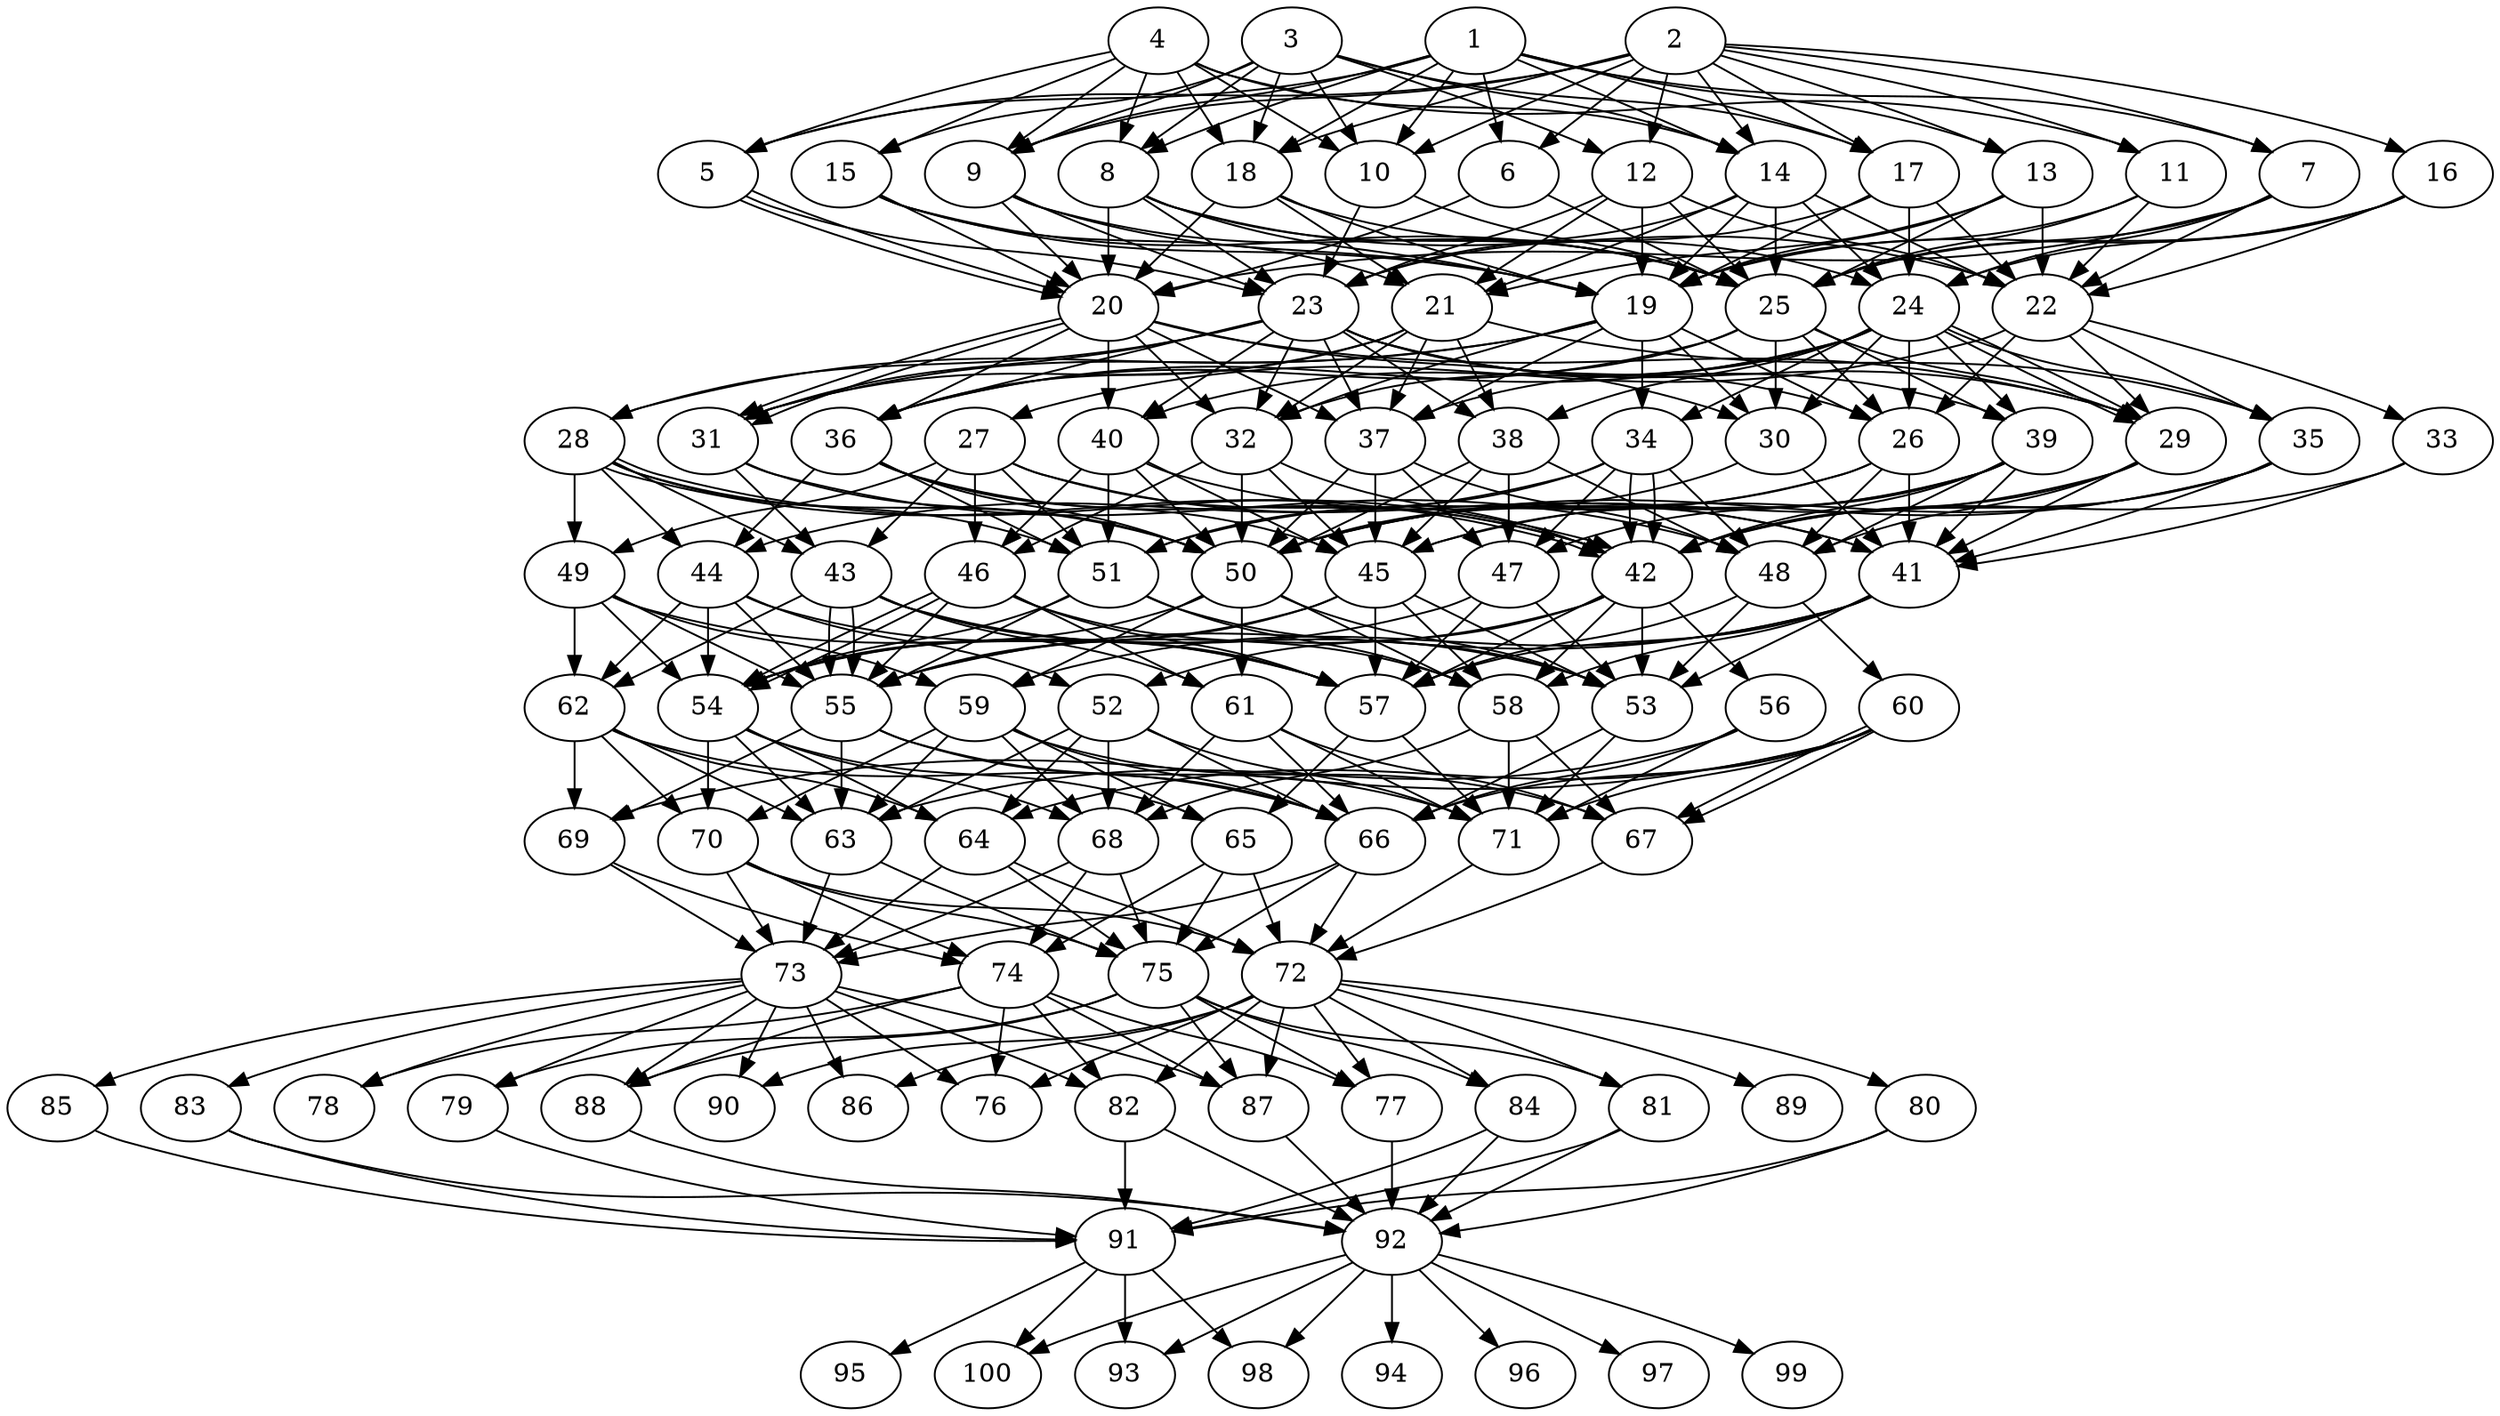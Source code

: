 // DAG automatically generated by daggen at Fri Aug  4 16:35:14 2017
// ./daggen --dot -n 100 --fat 0.5 --regular 0.2 --density 0.8 --jump 1 
digraph G {
  1 [size="11399", alpha="0.13"]
  1 -> 5 [size ="537"]
  1 -> 6 [size ="537"]
  1 -> 7 [size ="537"]
  1 -> 8 [size ="537"]
  1 -> 9 [size ="537"]
  1 -> 10 [size ="537"]
  1 -> 13 [size ="537"]
  1 -> 14 [size ="537"]
  1 -> 17 [size ="537"]
  1 -> 18 [size ="537"]
  2 [size="134218", alpha="0.06"]
  2 -> 5 [size ="210"]
  2 -> 6 [size ="210"]
  2 -> 7 [size ="210"]
  2 -> 9 [size ="210"]
  2 -> 10 [size ="210"]
  2 -> 11 [size ="210"]
  2 -> 12 [size ="210"]
  2 -> 13 [size ="210"]
  2 -> 14 [size ="210"]
  2 -> 16 [size ="210"]
  2 -> 17 [size ="210"]
  2 -> 18 [size ="210"]
  3 [size="549756", alpha="0.08"]
  3 -> 8 [size ="537"]
  3 -> 9 [size ="537"]
  3 -> 10 [size ="537"]
  3 -> 12 [size ="537"]
  3 -> 14 [size ="537"]
  3 -> 15 [size ="537"]
  3 -> 17 [size ="537"]
  3 -> 18 [size ="537"]
  4 [size="593789", alpha="0.17"]
  4 -> 5 [size ="411"]
  4 -> 8 [size ="411"]
  4 -> 9 [size ="411"]
  4 -> 10 [size ="411"]
  4 -> 11 [size ="411"]
  4 -> 14 [size ="411"]
  4 -> 15 [size ="411"]
  4 -> 18 [size ="411"]
  5 [size="1073742", alpha="0.14"]
  5 -> 20 [size ="839"]
  5 -> 20 [size ="839"]
  5 -> 23 [size ="839"]
  6 [size="80067", alpha="0.02"]
  6 -> 20 [size ="134"]
  6 -> 25 [size ="134"]
  7 [size="68719", alpha="0.20"]
  7 -> 20 [size ="134"]
  7 -> 22 [size ="134"]
  7 -> 24 [size ="134"]
  7 -> 25 [size ="134"]
  8 [size="368293", alpha="0.16"]
  8 -> 19 [size ="411"]
  8 -> 20 [size ="411"]
  8 -> 22 [size ="411"]
  8 -> 23 [size ="411"]
  8 -> 25 [size ="411"]
  9 [size="4733", alpha="0.01"]
  9 -> 19 [size ="302"]
  9 -> 20 [size ="302"]
  9 -> 23 [size ="302"]
  9 -> 25 [size ="302"]
  10 [size="486915", alpha="0.08"]
  10 -> 23 [size ="411"]
  10 -> 25 [size ="411"]
  11 [size="28991", alpha="0.19"]
  11 -> 19 [size ="75"]
  11 -> 22 [size ="75"]
  11 -> 25 [size ="75"]
  12 [size="23954", alpha="0.16"]
  12 -> 19 [size ="839"]
  12 -> 21 [size ="839"]
  12 -> 22 [size ="839"]
  12 -> 23 [size ="839"]
  12 -> 25 [size ="839"]
  13 [size="68719", alpha="0.20"]
  13 -> 19 [size ="134"]
  13 -> 21 [size ="134"]
  13 -> 22 [size ="134"]
  13 -> 25 [size ="134"]
  14 [size="68719", alpha="0.11"]
  14 -> 19 [size ="134"]
  14 -> 21 [size ="134"]
  14 -> 22 [size ="134"]
  14 -> 23 [size ="134"]
  14 -> 24 [size ="134"]
  14 -> 25 [size ="134"]
  15 [size="1073742", alpha="0.13"]
  15 -> 19 [size ="839"]
  15 -> 20 [size ="839"]
  15 -> 21 [size ="839"]
  15 -> 25 [size ="839"]
  16 [size="12487", alpha="0.00"]
  16 -> 19 [size ="210"]
  16 -> 22 [size ="210"]
  16 -> 24 [size ="210"]
  16 -> 25 [size ="210"]
  17 [size="142000", alpha="0.11"]
  17 -> 19 [size ="210"]
  17 -> 22 [size ="210"]
  17 -> 23 [size ="210"]
  17 -> 24 [size ="210"]
  18 [size="549756", alpha="0.11"]
  18 -> 19 [size ="537"]
  18 -> 20 [size ="537"]
  18 -> 21 [size ="537"]
  18 -> 24 [size ="537"]
  19 [size="68719", alpha="0.15"]
  19 -> 26 [size ="134"]
  19 -> 28 [size ="134"]
  19 -> 30 [size ="134"]
  19 -> 31 [size ="134"]
  19 -> 32 [size ="134"]
  19 -> 34 [size ="134"]
  19 -> 37 [size ="134"]
  20 [size="489338", alpha="0.03"]
  20 -> 29 [size ="839"]
  20 -> 30 [size ="839"]
  20 -> 31 [size ="839"]
  20 -> 31 [size ="839"]
  20 -> 32 [size ="839"]
  20 -> 36 [size ="839"]
  20 -> 37 [size ="839"]
  20 -> 40 [size ="839"]
  21 [size="18795", alpha="0.00"]
  21 -> 31 [size ="537"]
  21 -> 32 [size ="537"]
  21 -> 35 [size ="537"]
  21 -> 36 [size ="537"]
  21 -> 37 [size ="537"]
  21 -> 38 [size ="537"]
  22 [size="177363", alpha="0.08"]
  22 -> 26 [size ="411"]
  22 -> 27 [size ="411"]
  22 -> 29 [size ="411"]
  22 -> 33 [size ="411"]
  22 -> 35 [size ="411"]
  23 [size="54375", alpha="0.14"]
  23 -> 26 [size ="75"]
  23 -> 28 [size ="75"]
  23 -> 29 [size ="75"]
  23 -> 31 [size ="75"]
  23 -> 32 [size ="75"]
  23 -> 36 [size ="75"]
  23 -> 37 [size ="75"]
  23 -> 38 [size ="75"]
  23 -> 39 [size ="75"]
  23 -> 40 [size ="75"]
  24 [size="10715", alpha="0.04"]
  24 -> 26 [size ="302"]
  24 -> 29 [size ="302"]
  24 -> 29 [size ="302"]
  24 -> 30 [size ="302"]
  24 -> 34 [size ="302"]
  24 -> 35 [size ="302"]
  24 -> 36 [size ="302"]
  24 -> 37 [size ="302"]
  24 -> 38 [size ="302"]
  24 -> 39 [size ="302"]
  24 -> 40 [size ="302"]
  25 [size="41014", alpha="0.12"]
  25 -> 26 [size ="34"]
  25 -> 29 [size ="34"]
  25 -> 30 [size ="34"]
  25 -> 32 [size ="34"]
  25 -> 36 [size ="34"]
  25 -> 39 [size ="34"]
  26 [size="14982", alpha="0.15"]
  26 -> 41 [size ="679"]
  26 -> 48 [size ="679"]
  26 -> 50 [size ="679"]
  26 -> 51 [size ="679"]
  27 [size="8590", alpha="0.19"]
  27 -> 41 [size ="34"]
  27 -> 42 [size ="34"]
  27 -> 43 [size ="34"]
  27 -> 46 [size ="34"]
  27 -> 49 [size ="34"]
  27 -> 51 [size ="34"]
  28 [size="782758", alpha="0.14"]
  28 -> 42 [size ="679"]
  28 -> 42 [size ="679"]
  28 -> 43 [size ="679"]
  28 -> 44 [size ="679"]
  28 -> 49 [size ="679"]
  28 -> 50 [size ="679"]
  28 -> 51 [size ="679"]
  29 [size="5613", alpha="0.10"]
  29 -> 41 [size ="134"]
  29 -> 42 [size ="134"]
  29 -> 48 [size ="134"]
  29 -> 50 [size ="134"]
  30 [size="55485", alpha="0.10"]
  30 -> 41 [size ="75"]
  30 -> 50 [size ="75"]
  31 [size="148724", alpha="0.16"]
  31 -> 43 [size ="302"]
  31 -> 48 [size ="302"]
  31 -> 50 [size ="302"]
  32 [size="11820", alpha="0.17"]
  32 -> 42 [size ="679"]
  32 -> 45 [size ="679"]
  32 -> 46 [size ="679"]
  32 -> 50 [size ="679"]
  33 [size="13479", alpha="0.20"]
  33 -> 41 [size ="302"]
  33 -> 42 [size ="302"]
  34 [size="109283", alpha="0.02"]
  34 -> 42 [size ="75"]
  34 -> 42 [size ="75"]
  34 -> 44 [size ="75"]
  34 -> 47 [size ="75"]
  34 -> 48 [size ="75"]
  34 -> 51 [size ="75"]
  35 [size="368293", alpha="0.05"]
  35 -> 41 [size ="411"]
  35 -> 42 [size ="411"]
  35 -> 45 [size ="411"]
  35 -> 50 [size ="411"]
  36 [size="134218", alpha="0.14"]
  36 -> 42 [size ="210"]
  36 -> 44 [size ="210"]
  36 -> 45 [size ="210"]
  36 -> 50 [size ="210"]
  36 -> 51 [size ="210"]
  37 [size="25603", alpha="0.00"]
  37 -> 45 [size ="839"]
  37 -> 47 [size ="839"]
  37 -> 48 [size ="839"]
  37 -> 50 [size ="839"]
  38 [size="2094", alpha="0.09"]
  38 -> 45 [size ="75"]
  38 -> 47 [size ="75"]
  38 -> 48 [size ="75"]
  38 -> 50 [size ="75"]
  39 [size="20904", alpha="0.16"]
  39 -> 41 [size ="679"]
  39 -> 42 [size ="679"]
  39 -> 45 [size ="679"]
  39 -> 47 [size ="679"]
  39 -> 48 [size ="679"]
  39 -> 50 [size ="679"]
  40 [size="138921", alpha="0.06"]
  40 -> 41 [size ="302"]
  40 -> 45 [size ="302"]
  40 -> 46 [size ="302"]
  40 -> 50 [size ="302"]
  40 -> 51 [size ="302"]
  41 [size="4790", alpha="0.06"]
  41 -> 53 [size ="75"]
  41 -> 55 [size ="75"]
  41 -> 57 [size ="75"]
  41 -> 58 [size ="75"]
  41 -> 59 [size ="75"]
  42 [size="2980", alpha="0.06"]
  42 -> 52 [size ="210"]
  42 -> 53 [size ="210"]
  42 -> 55 [size ="210"]
  42 -> 56 [size ="210"]
  42 -> 57 [size ="210"]
  42 -> 58 [size ="210"]
  43 [size="368293", alpha="0.09"]
  43 -> 53 [size ="411"]
  43 -> 55 [size ="411"]
  43 -> 55 [size ="411"]
  43 -> 57 [size ="411"]
  43 -> 61 [size ="411"]
  43 -> 62 [size ="411"]
  44 [size="1169", alpha="0.10"]
  44 -> 52 [size ="34"]
  44 -> 54 [size ="34"]
  44 -> 55 [size ="34"]
  44 -> 57 [size ="34"]
  44 -> 62 [size ="34"]
  45 [size="68719", alpha="0.16"]
  45 -> 53 [size ="134"]
  45 -> 54 [size ="134"]
  45 -> 55 [size ="134"]
  45 -> 57 [size ="134"]
  45 -> 58 [size ="134"]
  46 [size="28928", alpha="0.13"]
  46 -> 54 [size ="839"]
  46 -> 54 [size ="839"]
  46 -> 55 [size ="839"]
  46 -> 57 [size ="839"]
  46 -> 58 [size ="839"]
  46 -> 61 [size ="839"]
  47 [size="368293", alpha="0.16"]
  47 -> 53 [size ="411"]
  47 -> 54 [size ="411"]
  47 -> 57 [size ="411"]
  48 [size="330371", alpha="0.14"]
  48 -> 53 [size ="302"]
  48 -> 57 [size ="302"]
  48 -> 60 [size ="302"]
  49 [size="58350", alpha="0.04"]
  49 -> 54 [size ="210"]
  49 -> 55 [size ="210"]
  49 -> 57 [size ="210"]
  49 -> 59 [size ="210"]
  49 -> 62 [size ="210"]
  50 [size="4022", alpha="0.16"]
  50 -> 53 [size ="134"]
  50 -> 54 [size ="134"]
  50 -> 58 [size ="134"]
  50 -> 59 [size ="134"]
  50 -> 61 [size ="134"]
  51 [size="549756", alpha="0.07"]
  51 -> 53 [size ="537"]
  51 -> 54 [size ="537"]
  51 -> 55 [size ="537"]
  51 -> 58 [size ="537"]
  52 [size="13825", alpha="0.02"]
  52 -> 63 [size ="537"]
  52 -> 64 [size ="537"]
  52 -> 66 [size ="537"]
  52 -> 68 [size ="537"]
  52 -> 71 [size ="537"]
  53 [size="168916", alpha="0.06"]
  53 -> 66 [size ="302"]
  53 -> 71 [size ="302"]
  54 [size="1119", alpha="0.13"]
  54 -> 63 [size ="34"]
  54 -> 64 [size ="34"]
  54 -> 65 [size ="34"]
  54 -> 68 [size ="34"]
  54 -> 70 [size ="34"]
  55 [size="11631", alpha="0.06"]
  55 -> 63 [size ="210"]
  55 -> 66 [size ="210"]
  55 -> 69 [size ="210"]
  55 -> 71 [size ="210"]
  56 [size="709503", alpha="0.03"]
  56 -> 63 [size ="839"]
  56 -> 66 [size ="839"]
  56 -> 71 [size ="839"]
  57 [size="1073742", alpha="0.19"]
  57 -> 65 [size ="839"]
  57 -> 71 [size ="839"]
  58 [size="782758", alpha="0.07"]
  58 -> 67 [size ="679"]
  58 -> 68 [size ="679"]
  58 -> 71 [size ="679"]
  59 [size="68719", alpha="0.06"]
  59 -> 63 [size ="134"]
  59 -> 65 [size ="134"]
  59 -> 66 [size ="134"]
  59 -> 67 [size ="134"]
  59 -> 68 [size ="134"]
  59 -> 70 [size ="134"]
  60 [size="782758", alpha="0.14"]
  60 -> 64 [size ="679"]
  60 -> 66 [size ="679"]
  60 -> 67 [size ="679"]
  60 -> 67 [size ="679"]
  60 -> 69 [size ="679"]
  60 -> 71 [size ="679"]
  61 [size="16991", alpha="0.12"]
  61 -> 66 [size ="302"]
  61 -> 67 [size ="302"]
  61 -> 68 [size ="302"]
  61 -> 71 [size ="302"]
  62 [size="122018", alpha="0.05"]
  62 -> 63 [size ="134"]
  62 -> 64 [size ="134"]
  62 -> 66 [size ="134"]
  62 -> 69 [size ="134"]
  62 -> 70 [size ="134"]
  63 [size="233250", alpha="0.11"]
  63 -> 73 [size ="210"]
  63 -> 75 [size ="210"]
  64 [size="782758", alpha="0.00"]
  64 -> 72 [size ="679"]
  64 -> 73 [size ="679"]
  64 -> 75 [size ="679"]
  65 [size="135028", alpha="0.00"]
  65 -> 72 [size ="411"]
  65 -> 74 [size ="411"]
  65 -> 75 [size ="411"]
  66 [size="231928", alpha="0.15"]
  66 -> 72 [size ="302"]
  66 -> 73 [size ="302"]
  66 -> 75 [size ="302"]
  67 [size="8590", alpha="0.06"]
  67 -> 72 [size ="34"]
  68 [size="302462", alpha="0.13"]
  68 -> 73 [size ="411"]
  68 -> 74 [size ="411"]
  68 -> 75 [size ="411"]
  69 [size="9847", alpha="0.16"]
  69 -> 73 [size ="679"]
  69 -> 74 [size ="679"]
  70 [size="580", alpha="0.02"]
  70 -> 72 [size ="34"]
  70 -> 73 [size ="34"]
  70 -> 74 [size ="34"]
  70 -> 75 [size ="34"]
  71 [size="368293", alpha="0.05"]
  71 -> 72 [size ="411"]
  72 [size="930", alpha="0.12"]
  72 -> 76 [size ="34"]
  72 -> 77 [size ="34"]
  72 -> 80 [size ="34"]
  72 -> 81 [size ="34"]
  72 -> 82 [size ="34"]
  72 -> 84 [size ="34"]
  72 -> 86 [size ="34"]
  72 -> 87 [size ="34"]
  72 -> 89 [size ="34"]
  72 -> 90 [size ="34"]
  73 [size="7033", alpha="0.19"]
  73 -> 76 [size ="134"]
  73 -> 78 [size ="134"]
  73 -> 79 [size ="134"]
  73 -> 82 [size ="134"]
  73 -> 83 [size ="134"]
  73 -> 85 [size ="134"]
  73 -> 86 [size ="134"]
  73 -> 87 [size ="134"]
  73 -> 88 [size ="134"]
  73 -> 90 [size ="134"]
  74 [size="442866", alpha="0.17"]
  74 -> 76 [size ="302"]
  74 -> 77 [size ="302"]
  74 -> 78 [size ="302"]
  74 -> 82 [size ="302"]
  74 -> 87 [size ="302"]
  74 -> 88 [size ="302"]
  75 [size="7229", alpha="0.16"]
  75 -> 77 [size ="134"]
  75 -> 79 [size ="134"]
  75 -> 81 [size ="134"]
  75 -> 84 [size ="134"]
  75 -> 87 [size ="134"]
  75 -> 88 [size ="134"]
  76 [size="2130", alpha="0.03"]
  77 [size="87769", alpha="0.06"]
  77 -> 92 [size ="210"]
  78 [size="1073742", alpha="0.14"]
  79 [size="8590", alpha="0.03"]
  79 -> 91 [size ="34"]
  80 [size="4393", alpha="0.17"]
  80 -> 91 [size ="302"]
  80 -> 92 [size ="302"]
  81 [size="145477", alpha="0.06"]
  81 -> 91 [size ="134"]
  81 -> 92 [size ="134"]
  82 [size="32218", alpha="0.13"]
  82 -> 91 [size ="679"]
  82 -> 92 [size ="679"]
  83 [size="68719", alpha="0.19"]
  83 -> 91 [size ="134"]
  83 -> 92 [size ="134"]
  84 [size="8590", alpha="0.00"]
  84 -> 91 [size ="34"]
  84 -> 92 [size ="34"]
  85 [size="28991", alpha="0.19"]
  85 -> 91 [size ="75"]
  86 [size="128400", alpha="0.12"]
  87 [size="368293", alpha="0.07"]
  87 -> 92 [size ="411"]
  88 [size="33787", alpha="0.06"]
  88 -> 92 [size ="537"]
  89 [size="24664", alpha="0.16"]
  90 [size="782758", alpha="0.03"]
  91 [size="25143", alpha="0.19"]
  91 -> 93 [size ="537"]
  91 -> 95 [size ="537"]
  91 -> 98 [size ="537"]
  91 -> 100 [size ="537"]
  92 [size="16276", alpha="0.01"]
  92 -> 93 [size ="679"]
  92 -> 94 [size ="679"]
  92 -> 96 [size ="679"]
  92 -> 97 [size ="679"]
  92 -> 98 [size ="679"]
  92 -> 99 [size ="679"]
  92 -> 100 [size ="679"]
  93 [size="6909", alpha="0.10"]
  94 [size="84112", alpha="0.02"]
  95 [size="28991", alpha="0.12"]
  96 [size="134218", alpha="0.02"]
  97 [size="8590", alpha="0.16"]
  98 [size="549756", alpha="0.02"]
  99 [size="782758", alpha="0.14"]
  100 [size="231928", alpha="0.17"]
}
